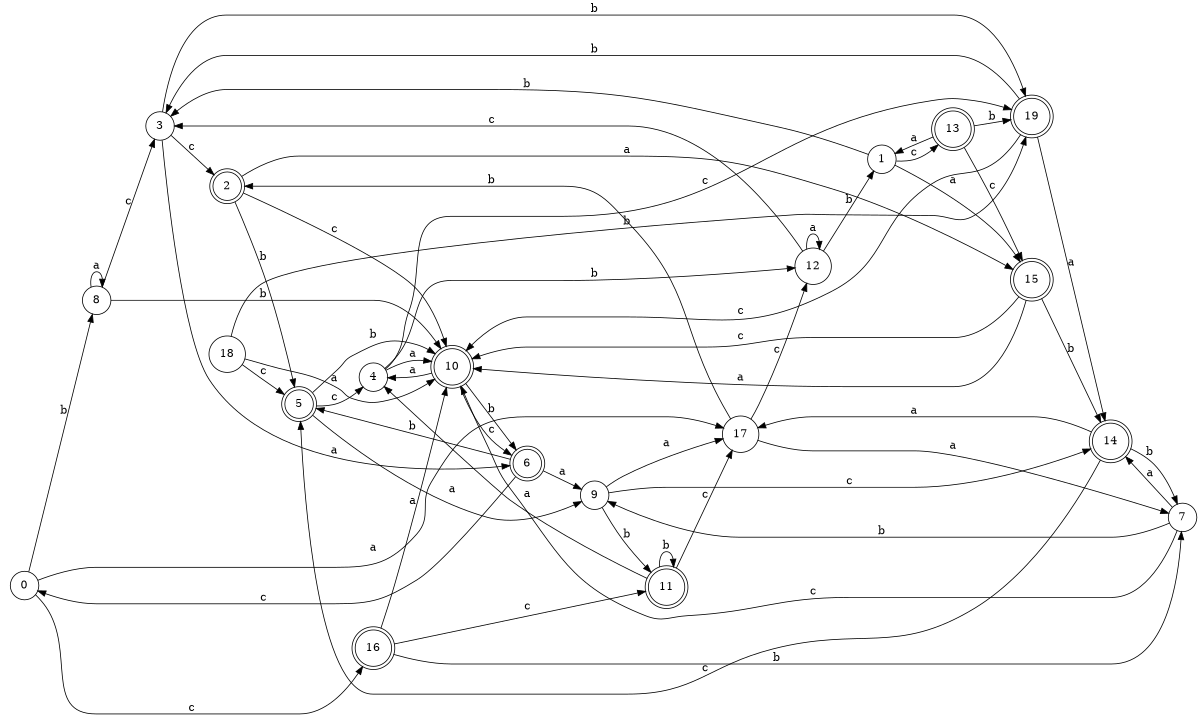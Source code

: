 digraph n16_4 {
__start0 [label="" shape="none"];

rankdir=LR;
size="8,5";

s0 [style="filled", color="black", fillcolor="white" shape="circle", label="0"];
s1 [style="filled", color="black", fillcolor="white" shape="circle", label="1"];
s2 [style="rounded,filled", color="black", fillcolor="white" shape="doublecircle", label="2"];
s3 [style="filled", color="black", fillcolor="white" shape="circle", label="3"];
s4 [style="filled", color="black", fillcolor="white" shape="circle", label="4"];
s5 [style="rounded,filled", color="black", fillcolor="white" shape="doublecircle", label="5"];
s6 [style="rounded,filled", color="black", fillcolor="white" shape="doublecircle", label="6"];
s7 [style="filled", color="black", fillcolor="white" shape="circle", label="7"];
s8 [style="filled", color="black", fillcolor="white" shape="circle", label="8"];
s9 [style="filled", color="black", fillcolor="white" shape="circle", label="9"];
s10 [style="rounded,filled", color="black", fillcolor="white" shape="doublecircle", label="10"];
s11 [style="rounded,filled", color="black", fillcolor="white" shape="doublecircle", label="11"];
s12 [style="filled", color="black", fillcolor="white" shape="circle", label="12"];
s13 [style="rounded,filled", color="black", fillcolor="white" shape="doublecircle", label="13"];
s14 [style="rounded,filled", color="black", fillcolor="white" shape="doublecircle", label="14"];
s15 [style="rounded,filled", color="black", fillcolor="white" shape="doublecircle", label="15"];
s16 [style="rounded,filled", color="black", fillcolor="white" shape="doublecircle", label="16"];
s17 [style="filled", color="black", fillcolor="white" shape="circle", label="17"];
s18 [style="filled", color="black", fillcolor="white" shape="circle", label="18"];
s19 [style="rounded,filled", color="black", fillcolor="white" shape="doublecircle", label="19"];
s0 -> s17 [label="a"];
s0 -> s8 [label="b"];
s0 -> s16 [label="c"];
s1 -> s15 [label="a"];
s1 -> s3 [label="b"];
s1 -> s13 [label="c"];
s2 -> s15 [label="a"];
s2 -> s5 [label="b"];
s2 -> s10 [label="c"];
s3 -> s6 [label="a"];
s3 -> s19 [label="b"];
s3 -> s2 [label="c"];
s4 -> s10 [label="a"];
s4 -> s12 [label="b"];
s4 -> s19 [label="c"];
s5 -> s9 [label="a"];
s5 -> s10 [label="b"];
s5 -> s4 [label="c"];
s6 -> s9 [label="a"];
s6 -> s5 [label="b"];
s6 -> s0 [label="c"];
s7 -> s14 [label="a"];
s7 -> s9 [label="b"];
s7 -> s10 [label="c"];
s8 -> s8 [label="a"];
s8 -> s10 [label="b"];
s8 -> s3 [label="c"];
s9 -> s17 [label="a"];
s9 -> s11 [label="b"];
s9 -> s14 [label="c"];
s10 -> s4 [label="a"];
s10 -> s6 [label="b"];
s10 -> s6 [label="c"];
s11 -> s4 [label="a"];
s11 -> s11 [label="b"];
s11 -> s17 [label="c"];
s12 -> s12 [label="a"];
s12 -> s1 [label="b"];
s12 -> s3 [label="c"];
s13 -> s1 [label="a"];
s13 -> s19 [label="b"];
s13 -> s15 [label="c"];
s14 -> s17 [label="a"];
s14 -> s7 [label="b"];
s14 -> s5 [label="c"];
s15 -> s10 [label="a"];
s15 -> s14 [label="b"];
s15 -> s10 [label="c"];
s16 -> s10 [label="a"];
s16 -> s7 [label="b"];
s16 -> s11 [label="c"];
s17 -> s7 [label="a"];
s17 -> s2 [label="b"];
s17 -> s12 [label="c"];
s18 -> s10 [label="a"];
s18 -> s19 [label="b"];
s18 -> s5 [label="c"];
s19 -> s14 [label="a"];
s19 -> s3 [label="b"];
s19 -> s10 [label="c"];

}